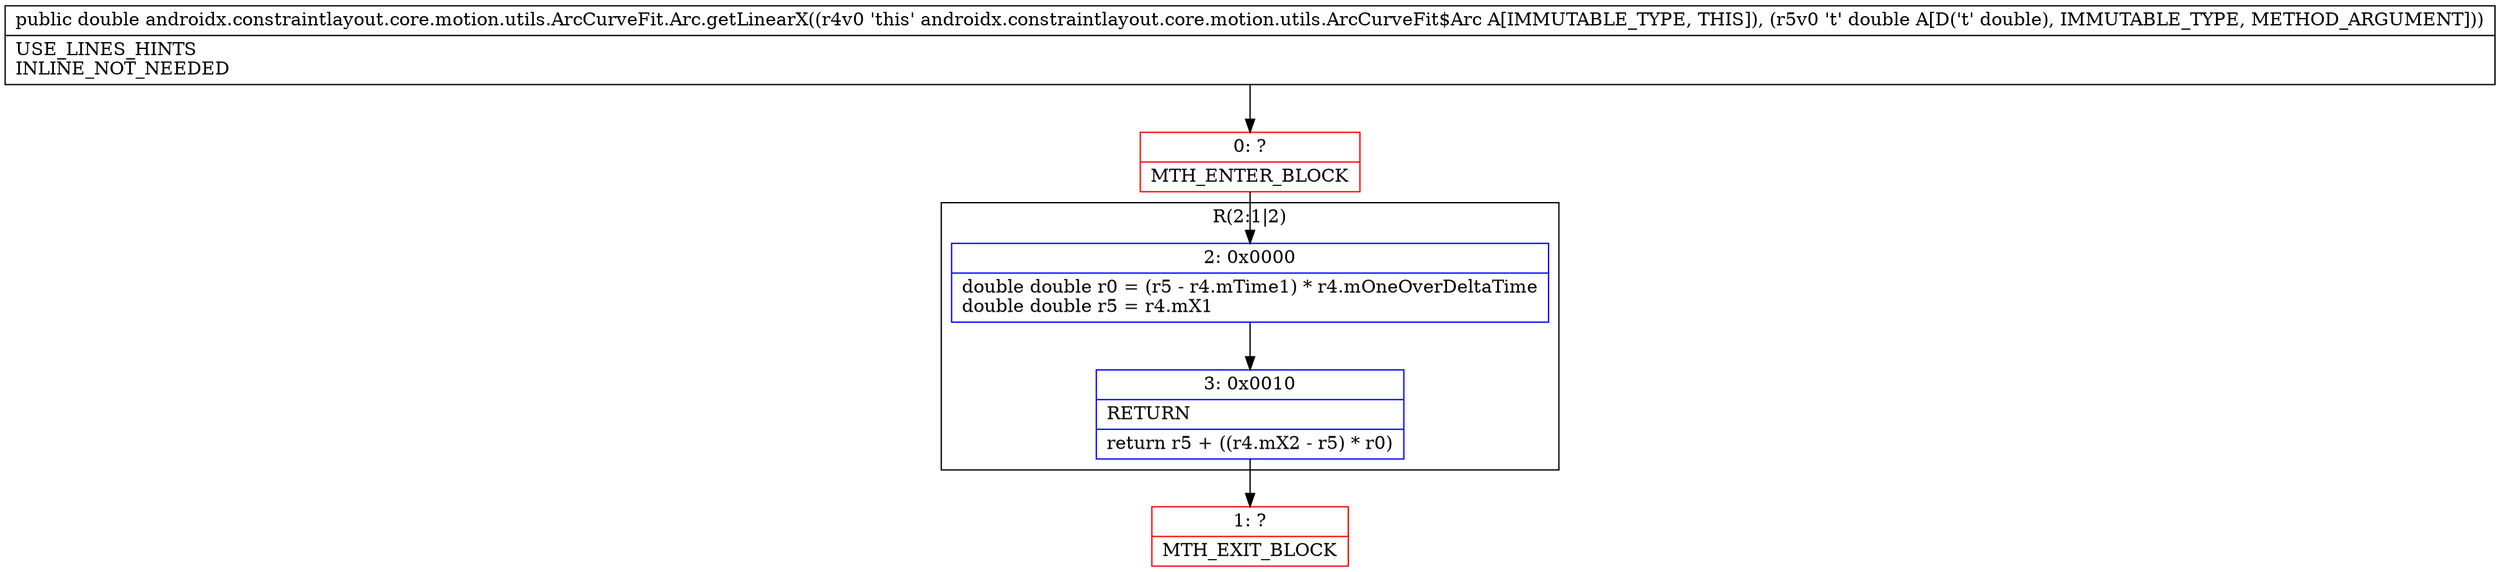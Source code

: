 digraph "CFG forandroidx.constraintlayout.core.motion.utils.ArcCurveFit.Arc.getLinearX(D)D" {
subgraph cluster_Region_1174410592 {
label = "R(2:1|2)";
node [shape=record,color=blue];
Node_2 [shape=record,label="{2\:\ 0x0000|double double r0 = (r5 \- r4.mTime1) * r4.mOneOverDeltaTime\ldouble double r5 = r4.mX1\l}"];
Node_3 [shape=record,label="{3\:\ 0x0010|RETURN\l|return r5 + ((r4.mX2 \- r5) * r0)\l}"];
}
Node_0 [shape=record,color=red,label="{0\:\ ?|MTH_ENTER_BLOCK\l}"];
Node_1 [shape=record,color=red,label="{1\:\ ?|MTH_EXIT_BLOCK\l}"];
MethodNode[shape=record,label="{public double androidx.constraintlayout.core.motion.utils.ArcCurveFit.Arc.getLinearX((r4v0 'this' androidx.constraintlayout.core.motion.utils.ArcCurveFit$Arc A[IMMUTABLE_TYPE, THIS]), (r5v0 't' double A[D('t' double), IMMUTABLE_TYPE, METHOD_ARGUMENT]))  | USE_LINES_HINTS\lINLINE_NOT_NEEDED\l}"];
MethodNode -> Node_0;Node_2 -> Node_3;
Node_3 -> Node_1;
Node_0 -> Node_2;
}

